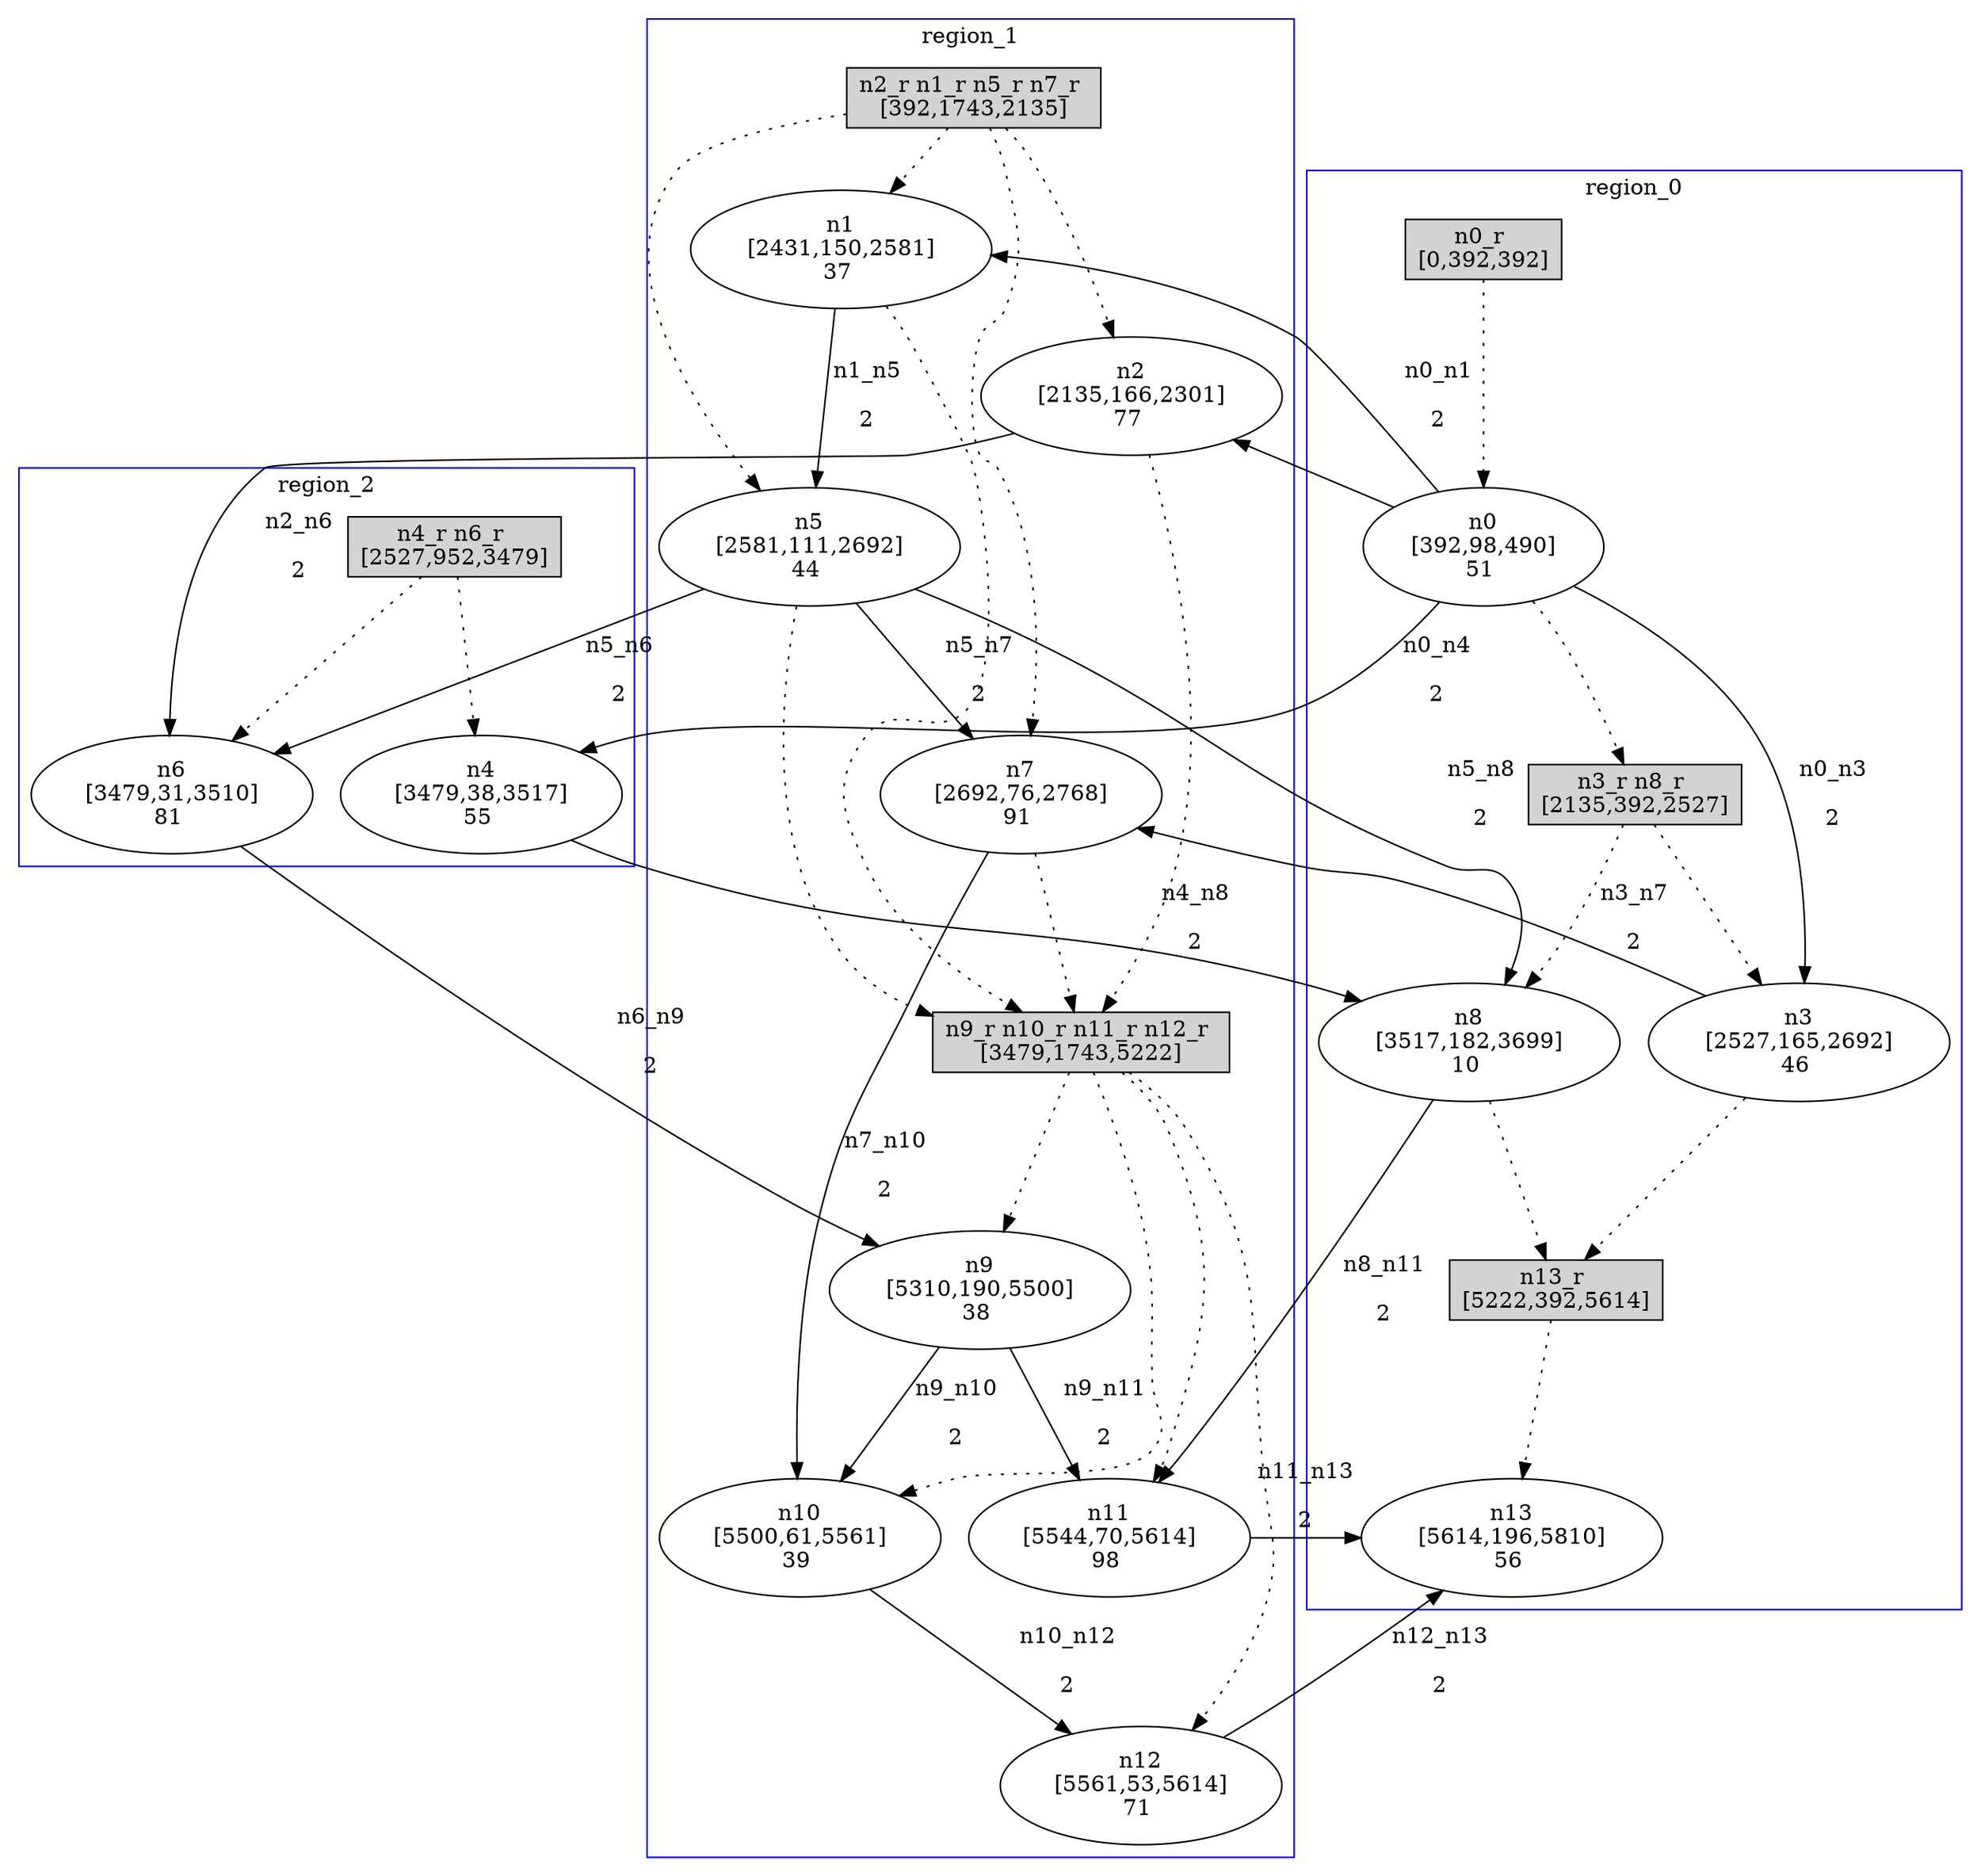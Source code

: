 //3-LSsolveMIPnSolStatus 9.
//4-SL 5810.
//5-LSsolveMIPsolveTime(double) 1800.04.
//6-reconfigurateNum(int) 6.
//7-reconfigurateTime(int) 5614.
digraph test_0 {
	size="28,40";
	subgraph cluster0 {
		stytle=filled;
		color=blue;
		label=region_0;
		reconfNode_0_1 [ shape = box, style = filled, label = "n0_r \n[0,392,392]" ];
		n0 [ label="n0\n[392,98,490]\n51 " ];
		reconfNode_0_1 -> n0 [ style = dotted ];
		n0 -> reconfNode_0_2 [ style = dotted ];
		reconfNode_0_2 [ shape = box, style = filled, label = "n3_r n8_r \n[2135,392,2527]" ];
		n3 [ label="n3\n[2527,165,2692]\n46 " ];
		n8 [ label="n8\n[3517,182,3699]\n10 " ];
		reconfNode_0_2 -> n3 [ style = dotted ];
		reconfNode_0_2 -> n8 [ style = dotted ];
		n3 -> reconfNode_0_3 [ style = dotted ];
		n8 -> reconfNode_0_3 [ style = dotted ];
		reconfNode_0_3 [ shape = box, style = filled, label = "n13_r \n[5222,392,5614]" ];
		n13 [ label="n13\n[5614,196,5810]\n56 " ];
		reconfNode_0_3 -> n13 [ style = dotted ];
	}
	subgraph cluster1 {
		stytle=filled;
		color=blue;
		label=region_1;
		reconfNode_1_1 [ shape = box, style = filled, label = "n2_r n1_r n5_r n7_r \n[392,1743,2135]" ];
		n2 [ label="n2\n[2135,166,2301]\n77 " ];
		n1 [ label="n1\n[2431,150,2581]\n37 " ];
		n5 [ label="n5\n[2581,111,2692]\n44 " ];
		n7 [ label="n7\n[2692,76,2768]\n91 " ];
		reconfNode_1_1 -> n2 [ style = dotted ];
		reconfNode_1_1 -> n1 [ style = dotted ];
		reconfNode_1_1 -> n5 [ style = dotted ];
		reconfNode_1_1 -> n7 [ style = dotted ];
		n2 -> reconfNode_1_2 [ style = dotted ];
		n1 -> reconfNode_1_2 [ style = dotted ];
		n5 -> reconfNode_1_2 [ style = dotted ];
		n7 -> reconfNode_1_2 [ style = dotted ];
		reconfNode_1_2 [ shape = box, style = filled, label = "n9_r n10_r n11_r n12_r \n[3479,1743,5222]" ];
		n9 [ label="n9\n[5310,190,5500]\n38 " ];
		n10 [ label="n10\n[5500,61,5561]\n39 " ];
		n11 [ label="n11\n[5544,70,5614]\n98 " ];
		n12 [ label="n12\n[5561,53,5614]\n71 " ];
		reconfNode_1_2 -> n9 [ style = dotted ];
		reconfNode_1_2 -> n10 [ style = dotted ];
		reconfNode_1_2 -> n11 [ style = dotted ];
		reconfNode_1_2 -> n12 [ style = dotted ];
	}
	subgraph cluster2 {
		stytle=filled;
		color=blue;
		label=region_2;
		reconfNode_2_1 [ shape = box, style = filled, label = "n4_r n6_r \n[2527,952,3479]" ];
		n4 [ label="n4\n[3479,38,3517]\n55 " ];
		n6 [ label="n6\n[3479,31,3510]\n81 " ];
		reconfNode_2_1 -> n4 [ style = dotted ];
		reconfNode_2_1 -> n6 [ style = dotted ];
	}
	n0 -> n1 [ label="n0_n1\n2" ];
	n0 -> n2 [ label="n0_n2\n2" ];
	n0 -> n3 [ label="n0_n3\n2" ];
	n0 -> n4 [ label="n0_n4\n2" ];
	n1 -> n5 [ label="n1_n5\n2" ];
	n2 -> n6 [ label="n2_n6\n2" ];
	n3 -> n7 [ label="n3_n7\n2" ];
	n4 -> n8 [ label="n4_n8\n2" ];
	n5 -> n6 [ label="n5_n6\n2" ];
	n5 -> n7 [ label="n5_n7\n2" ];
	n5 -> n8 [ label="n5_n8\n2" ];
	n6 -> n9 [ label="n6_n9\n2" ];
	n7 -> n10 [ label="n7_n10\n2" ];
	n8 -> n11 [ label="n8_n11\n2" ];
	n9 -> n10 [ label="n9_n10\n2" ];
	n9 -> n11 [ label="n9_n11\n2" ];
	n10 -> n12 [ label="n10_n12\n2" ];
	n11 -> n13 [ label="n11_n13\n2" ];
	n12 -> n13 [ label="n12_n13\n2" ];
}

